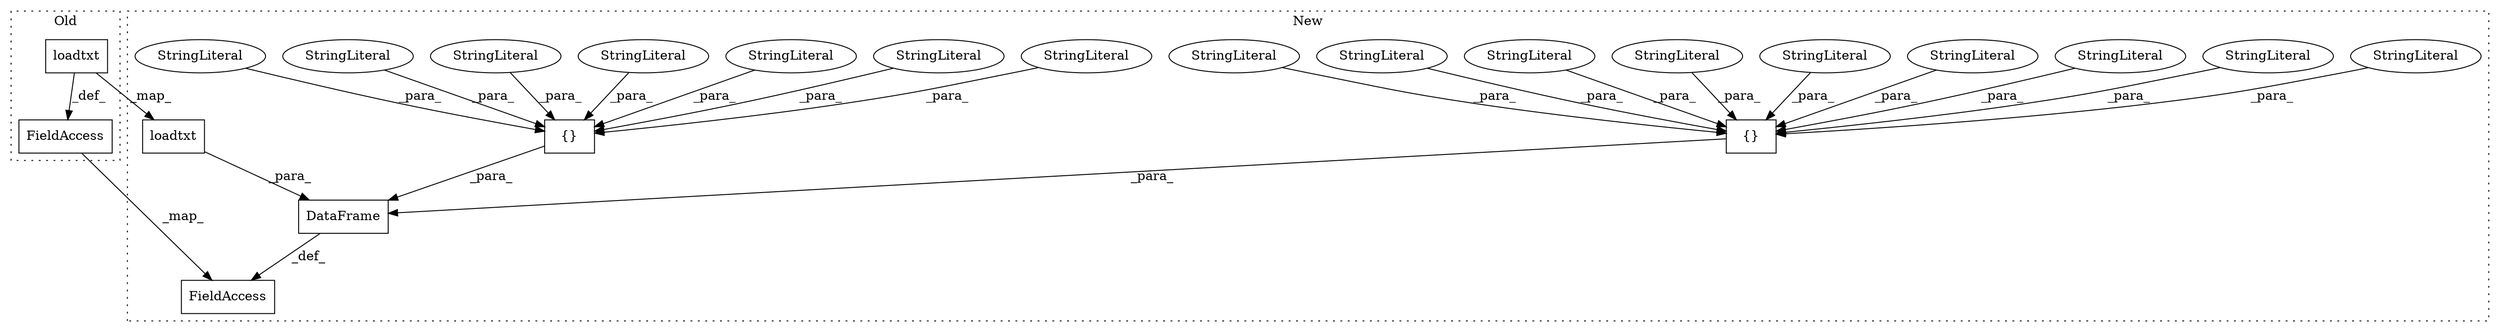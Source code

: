 digraph G {
subgraph cluster0 {
1 [label="loadtxt" a="32" s="14717,14752" l="8,1" shape="box"];
4 [label="FieldAccess" a="22" s="14704" l="6" shape="box"];
label = "Old";
style="dotted";
}
subgraph cluster1 {
2 [label="loadtxt" a="32" s="14209,14244" l="8,1" shape="box"];
3 [label="FieldAccess" a="22" s="14179" l="6" shape="box"];
5 [label="{}" a="4" s="14371,14471" l="1,1" shape="box"];
6 [label="DataFrame" a="32" s="14193,14472" l="10,1" shape="box"];
7 [label="{}" a="4" s="14258,14357" l="1,1" shape="box"];
8 [label="StringLiteral" a="45" s="14462" l="9" shape="ellipse"];
9 [label="StringLiteral" a="45" s="14325" l="10" shape="ellipse"];
10 [label="StringLiteral" a="45" s="14392" l="9" shape="ellipse"];
11 [label="StringLiteral" a="45" s="14432" l="9" shape="ellipse"];
12 [label="StringLiteral" a="45" s="14422" l="9" shape="ellipse"];
13 [label="StringLiteral" a="45" s="14259" l="10" shape="ellipse"];
14 [label="StringLiteral" a="45" s="14402" l="9" shape="ellipse"];
15 [label="StringLiteral" a="45" s="14412" l="9" shape="ellipse"];
16 [label="StringLiteral" a="45" s="14382" l="9" shape="ellipse"];
17 [label="StringLiteral" a="45" s="14372" l="9" shape="ellipse"];
18 [label="StringLiteral" a="45" s="14336" l="10" shape="ellipse"];
19 [label="StringLiteral" a="45" s="14270" l="10" shape="ellipse"];
20 [label="StringLiteral" a="45" s="14292" l="10" shape="ellipse"];
21 [label="StringLiteral" a="45" s="14452" l="9" shape="ellipse"];
22 [label="StringLiteral" a="45" s="14347" l="10" shape="ellipse"];
23 [label="StringLiteral" a="45" s="14303" l="10" shape="ellipse"];
label = "New";
style="dotted";
}
1 -> 4 [label="_def_"];
1 -> 2 [label="_map_"];
2 -> 6 [label="_para_"];
4 -> 3 [label="_map_"];
5 -> 6 [label="_para_"];
6 -> 3 [label="_def_"];
7 -> 6 [label="_para_"];
8 -> 5 [label="_para_"];
9 -> 7 [label="_para_"];
10 -> 5 [label="_para_"];
11 -> 5 [label="_para_"];
12 -> 5 [label="_para_"];
13 -> 7 [label="_para_"];
14 -> 5 [label="_para_"];
15 -> 5 [label="_para_"];
16 -> 5 [label="_para_"];
17 -> 5 [label="_para_"];
18 -> 7 [label="_para_"];
19 -> 7 [label="_para_"];
20 -> 7 [label="_para_"];
21 -> 5 [label="_para_"];
22 -> 7 [label="_para_"];
23 -> 7 [label="_para_"];
}